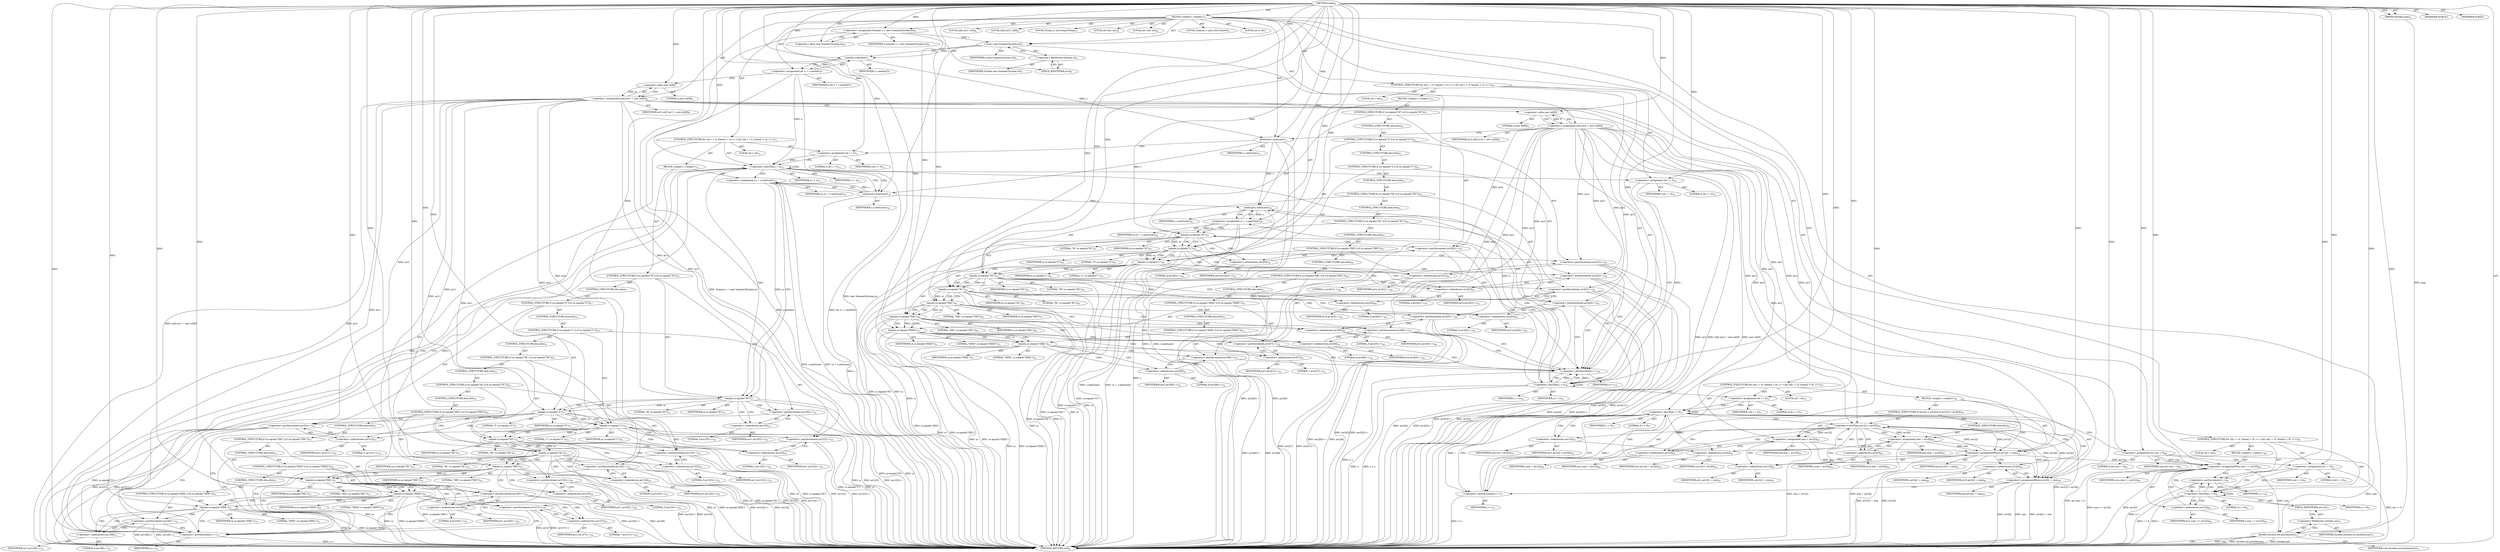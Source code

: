 digraph "main" {  
"19" [label = <(METHOD,main)<SUB>4</SUB>> ]
"20" [label = <(PARAM,String[] args)<SUB>4</SUB>> ]
"21" [label = <(BLOCK,&lt;empty&gt;,&lt;empty&gt;)<SUB>5</SUB>> ]
"4" [label = <(LOCAL,Scanner s: java.util.Scanner)<SUB>6</SUB>> ]
"22" [label = <(&lt;operator&gt;.assignment,Scanner s = new Scanner(System.in))<SUB>6</SUB>> ]
"23" [label = <(IDENTIFIER,s,Scanner s = new Scanner(System.in))<SUB>6</SUB>> ]
"24" [label = <(&lt;operator&gt;.alloc,new Scanner(System.in))<SUB>6</SUB>> ]
"25" [label = <(&lt;init&gt;,new Scanner(System.in))<SUB>6</SUB>> ]
"3" [label = <(IDENTIFIER,s,new Scanner(System.in))<SUB>6</SUB>> ]
"26" [label = <(&lt;operator&gt;.fieldAccess,System.in)<SUB>6</SUB>> ]
"27" [label = <(IDENTIFIER,System,new Scanner(System.in))<SUB>6</SUB>> ]
"28" [label = <(FIELD_IDENTIFIER,in,in)<SUB>6</SUB>> ]
"29" [label = <(LOCAL,int n: int)<SUB>7</SUB>> ]
"30" [label = <(&lt;operator&gt;.assignment,int n = s.nextInt())<SUB>7</SUB>> ]
"31" [label = <(IDENTIFIER,n,int n = s.nextInt())<SUB>7</SUB>> ]
"32" [label = <(nextInt,s.nextInt())<SUB>7</SUB>> ]
"33" [label = <(IDENTIFIER,s,s.nextInt())<SUB>7</SUB>> ]
"34" [label = <(LOCAL,int[] arr1: int[])<SUB>8</SUB>> ]
"35" [label = <(&lt;operator&gt;.assignment,int[] arr1 = new int[9])<SUB>8</SUB>> ]
"36" [label = <(IDENTIFIER,arr1,int[] arr1 = new int[9])<SUB>8</SUB>> ]
"37" [label = <(&lt;operator&gt;.alloc,new int[9])> ]
"38" [label = <(LITERAL,9,new int[9])<SUB>8</SUB>> ]
"39" [label = <(LOCAL,int[] arr2: int[])<SUB>9</SUB>> ]
"40" [label = <(&lt;operator&gt;.assignment,int[] arr2 = new int[9])<SUB>9</SUB>> ]
"41" [label = <(IDENTIFIER,arr2,int[] arr2 = new int[9])<SUB>9</SUB>> ]
"42" [label = <(&lt;operator&gt;.alloc,new int[9])> ]
"43" [label = <(LITERAL,9,new int[9])<SUB>9</SUB>> ]
"44" [label = <(LOCAL,String ss: java.lang.String)<SUB>10</SUB>> ]
"45" [label = <(nextLine,s.nextLine())<SUB>11</SUB>> ]
"46" [label = <(IDENTIFIER,s,s.nextLine())<SUB>11</SUB>> ]
"47" [label = <(CONTROL_STRUCTURE,for (int i = 0; Some(i &lt; n); i++),for (int i = 0; Some(i &lt; n); i++))<SUB>12</SUB>> ]
"48" [label = <(LOCAL,int i: int)<SUB>12</SUB>> ]
"49" [label = <(&lt;operator&gt;.assignment,int i = 0)<SUB>12</SUB>> ]
"50" [label = <(IDENTIFIER,i,int i = 0)<SUB>12</SUB>> ]
"51" [label = <(LITERAL,0,int i = 0)<SUB>12</SUB>> ]
"52" [label = <(&lt;operator&gt;.lessThan,i &lt; n)<SUB>12</SUB>> ]
"53" [label = <(IDENTIFIER,i,i &lt; n)<SUB>12</SUB>> ]
"54" [label = <(IDENTIFIER,n,i &lt; n)<SUB>12</SUB>> ]
"55" [label = <(&lt;operator&gt;.postIncrement,i++)<SUB>12</SUB>> ]
"56" [label = <(IDENTIFIER,i,i++)<SUB>12</SUB>> ]
"57" [label = <(BLOCK,&lt;empty&gt;,&lt;empty&gt;)<SUB>13</SUB>> ]
"58" [label = <(&lt;operator&gt;.assignment,ss = s.nextLine())<SUB>14</SUB>> ]
"59" [label = <(IDENTIFIER,ss,ss = s.nextLine())<SUB>14</SUB>> ]
"60" [label = <(nextLine,s.nextLine())<SUB>14</SUB>> ]
"61" [label = <(IDENTIFIER,s,s.nextLine())<SUB>14</SUB>> ]
"62" [label = <(CONTROL_STRUCTURE,if (ss.equals(&quot;M&quot;)),if (ss.equals(&quot;M&quot;)))<SUB>15</SUB>> ]
"63" [label = <(equals,ss.equals(&quot;M&quot;))<SUB>15</SUB>> ]
"64" [label = <(IDENTIFIER,ss,ss.equals(&quot;M&quot;))<SUB>15</SUB>> ]
"65" [label = <(LITERAL,&quot;M&quot;,ss.equals(&quot;M&quot;))<SUB>15</SUB>> ]
"66" [label = <(&lt;operator&gt;.postIncrement,arr1[0]++)<SUB>16</SUB>> ]
"67" [label = <(&lt;operator&gt;.indexAccess,arr1[0])<SUB>16</SUB>> ]
"68" [label = <(IDENTIFIER,arr1,arr1[0]++)<SUB>16</SUB>> ]
"69" [label = <(LITERAL,0,arr1[0]++)<SUB>16</SUB>> ]
"70" [label = <(CONTROL_STRUCTURE,else,else)<SUB>17</SUB>> ]
"71" [label = <(CONTROL_STRUCTURE,if (ss.equals(&quot;S&quot;)),if (ss.equals(&quot;S&quot;)))<SUB>17</SUB>> ]
"72" [label = <(equals,ss.equals(&quot;S&quot;))<SUB>17</SUB>> ]
"73" [label = <(IDENTIFIER,ss,ss.equals(&quot;S&quot;))<SUB>17</SUB>> ]
"74" [label = <(LITERAL,&quot;S&quot;,ss.equals(&quot;S&quot;))<SUB>17</SUB>> ]
"75" [label = <(&lt;operator&gt;.postIncrement,arr1[1]++)<SUB>18</SUB>> ]
"76" [label = <(&lt;operator&gt;.indexAccess,arr1[1])<SUB>18</SUB>> ]
"77" [label = <(IDENTIFIER,arr1,arr1[1]++)<SUB>18</SUB>> ]
"78" [label = <(LITERAL,1,arr1[1]++)<SUB>18</SUB>> ]
"79" [label = <(CONTROL_STRUCTURE,else,else)<SUB>19</SUB>> ]
"80" [label = <(CONTROL_STRUCTURE,if (ss.equals(&quot;L&quot;)),if (ss.equals(&quot;L&quot;)))<SUB>19</SUB>> ]
"81" [label = <(equals,ss.equals(&quot;L&quot;))<SUB>19</SUB>> ]
"82" [label = <(IDENTIFIER,ss,ss.equals(&quot;L&quot;))<SUB>19</SUB>> ]
"83" [label = <(LITERAL,&quot;L&quot;,ss.equals(&quot;L&quot;))<SUB>19</SUB>> ]
"84" [label = <(&lt;operator&gt;.postIncrement,arr1[2]++)<SUB>20</SUB>> ]
"85" [label = <(&lt;operator&gt;.indexAccess,arr1[2])<SUB>20</SUB>> ]
"86" [label = <(IDENTIFIER,arr1,arr1[2]++)<SUB>20</SUB>> ]
"87" [label = <(LITERAL,2,arr1[2]++)<SUB>20</SUB>> ]
"88" [label = <(CONTROL_STRUCTURE,else,else)<SUB>21</SUB>> ]
"89" [label = <(CONTROL_STRUCTURE,if (ss.equals(&quot;XS&quot;)),if (ss.equals(&quot;XS&quot;)))<SUB>21</SUB>> ]
"90" [label = <(equals,ss.equals(&quot;XS&quot;))<SUB>21</SUB>> ]
"91" [label = <(IDENTIFIER,ss,ss.equals(&quot;XS&quot;))<SUB>21</SUB>> ]
"92" [label = <(LITERAL,&quot;XS&quot;,ss.equals(&quot;XS&quot;))<SUB>21</SUB>> ]
"93" [label = <(&lt;operator&gt;.postIncrement,arr1[3]++)<SUB>22</SUB>> ]
"94" [label = <(&lt;operator&gt;.indexAccess,arr1[3])<SUB>22</SUB>> ]
"95" [label = <(IDENTIFIER,arr1,arr1[3]++)<SUB>22</SUB>> ]
"96" [label = <(LITERAL,3,arr1[3]++)<SUB>22</SUB>> ]
"97" [label = <(CONTROL_STRUCTURE,else,else)<SUB>23</SUB>> ]
"98" [label = <(CONTROL_STRUCTURE,if (ss.equals(&quot;XL&quot;)),if (ss.equals(&quot;XL&quot;)))<SUB>23</SUB>> ]
"99" [label = <(equals,ss.equals(&quot;XL&quot;))<SUB>23</SUB>> ]
"100" [label = <(IDENTIFIER,ss,ss.equals(&quot;XL&quot;))<SUB>23</SUB>> ]
"101" [label = <(LITERAL,&quot;XL&quot;,ss.equals(&quot;XL&quot;))<SUB>23</SUB>> ]
"102" [label = <(&lt;operator&gt;.postIncrement,arr1[4]++)<SUB>24</SUB>> ]
"103" [label = <(&lt;operator&gt;.indexAccess,arr1[4])<SUB>24</SUB>> ]
"104" [label = <(IDENTIFIER,arr1,arr1[4]++)<SUB>24</SUB>> ]
"105" [label = <(LITERAL,4,arr1[4]++)<SUB>24</SUB>> ]
"106" [label = <(CONTROL_STRUCTURE,else,else)<SUB>25</SUB>> ]
"107" [label = <(CONTROL_STRUCTURE,if (ss.equals(&quot;XXS&quot;)),if (ss.equals(&quot;XXS&quot;)))<SUB>25</SUB>> ]
"108" [label = <(equals,ss.equals(&quot;XXS&quot;))<SUB>25</SUB>> ]
"109" [label = <(IDENTIFIER,ss,ss.equals(&quot;XXS&quot;))<SUB>25</SUB>> ]
"110" [label = <(LITERAL,&quot;XXS&quot;,ss.equals(&quot;XXS&quot;))<SUB>25</SUB>> ]
"111" [label = <(&lt;operator&gt;.postIncrement,arr1[5]++)<SUB>26</SUB>> ]
"112" [label = <(&lt;operator&gt;.indexAccess,arr1[5])<SUB>26</SUB>> ]
"113" [label = <(IDENTIFIER,arr1,arr1[5]++)<SUB>26</SUB>> ]
"114" [label = <(LITERAL,5,arr1[5]++)<SUB>26</SUB>> ]
"115" [label = <(CONTROL_STRUCTURE,else,else)<SUB>27</SUB>> ]
"116" [label = <(CONTROL_STRUCTURE,if (ss.equals(&quot;XXL&quot;)),if (ss.equals(&quot;XXL&quot;)))<SUB>27</SUB>> ]
"117" [label = <(equals,ss.equals(&quot;XXL&quot;))<SUB>27</SUB>> ]
"118" [label = <(IDENTIFIER,ss,ss.equals(&quot;XXL&quot;))<SUB>27</SUB>> ]
"119" [label = <(LITERAL,&quot;XXL&quot;,ss.equals(&quot;XXL&quot;))<SUB>27</SUB>> ]
"120" [label = <(&lt;operator&gt;.postIncrement,arr1[6]++)<SUB>28</SUB>> ]
"121" [label = <(&lt;operator&gt;.indexAccess,arr1[6])<SUB>28</SUB>> ]
"122" [label = <(IDENTIFIER,arr1,arr1[6]++)<SUB>28</SUB>> ]
"123" [label = <(LITERAL,6,arr1[6]++)<SUB>28</SUB>> ]
"124" [label = <(CONTROL_STRUCTURE,else,else)<SUB>29</SUB>> ]
"125" [label = <(CONTROL_STRUCTURE,if (ss.equals(&quot;XXXS&quot;)),if (ss.equals(&quot;XXXS&quot;)))<SUB>29</SUB>> ]
"126" [label = <(equals,ss.equals(&quot;XXXS&quot;))<SUB>29</SUB>> ]
"127" [label = <(IDENTIFIER,ss,ss.equals(&quot;XXXS&quot;))<SUB>29</SUB>> ]
"128" [label = <(LITERAL,&quot;XXXS&quot;,ss.equals(&quot;XXXS&quot;))<SUB>29</SUB>> ]
"129" [label = <(&lt;operator&gt;.postIncrement,arr1[7]++)<SUB>30</SUB>> ]
"130" [label = <(&lt;operator&gt;.indexAccess,arr1[7])<SUB>30</SUB>> ]
"131" [label = <(IDENTIFIER,arr1,arr1[7]++)<SUB>30</SUB>> ]
"132" [label = <(LITERAL,7,arr1[7]++)<SUB>30</SUB>> ]
"133" [label = <(CONTROL_STRUCTURE,else,else)<SUB>31</SUB>> ]
"134" [label = <(CONTROL_STRUCTURE,if (ss.equals(&quot;XXXL&quot;)),if (ss.equals(&quot;XXXL&quot;)))<SUB>31</SUB>> ]
"135" [label = <(equals,ss.equals(&quot;XXXL&quot;))<SUB>31</SUB>> ]
"136" [label = <(IDENTIFIER,ss,ss.equals(&quot;XXXL&quot;))<SUB>31</SUB>> ]
"137" [label = <(LITERAL,&quot;XXXL&quot;,ss.equals(&quot;XXXL&quot;))<SUB>31</SUB>> ]
"138" [label = <(&lt;operator&gt;.postIncrement,arr1[8]++)<SUB>32</SUB>> ]
"139" [label = <(&lt;operator&gt;.indexAccess,arr1[8])<SUB>32</SUB>> ]
"140" [label = <(IDENTIFIER,arr1,arr1[8]++)<SUB>32</SUB>> ]
"141" [label = <(LITERAL,8,arr1[8]++)<SUB>32</SUB>> ]
"142" [label = <(CONTROL_STRUCTURE,for (int i = 0; Some(i &lt; n); i++),for (int i = 0; Some(i &lt; n); i++))<SUB>34</SUB>> ]
"143" [label = <(LOCAL,int i: int)<SUB>34</SUB>> ]
"144" [label = <(&lt;operator&gt;.assignment,int i = 0)<SUB>34</SUB>> ]
"145" [label = <(IDENTIFIER,i,int i = 0)<SUB>34</SUB>> ]
"146" [label = <(LITERAL,0,int i = 0)<SUB>34</SUB>> ]
"147" [label = <(&lt;operator&gt;.lessThan,i &lt; n)<SUB>34</SUB>> ]
"148" [label = <(IDENTIFIER,i,i &lt; n)<SUB>34</SUB>> ]
"149" [label = <(IDENTIFIER,n,i &lt; n)<SUB>34</SUB>> ]
"150" [label = <(&lt;operator&gt;.postIncrement,i++)<SUB>34</SUB>> ]
"151" [label = <(IDENTIFIER,i,i++)<SUB>34</SUB>> ]
"152" [label = <(BLOCK,&lt;empty&gt;,&lt;empty&gt;)<SUB>35</SUB>> ]
"153" [label = <(&lt;operator&gt;.assignment,ss = s.nextLine())<SUB>36</SUB>> ]
"154" [label = <(IDENTIFIER,ss,ss = s.nextLine())<SUB>36</SUB>> ]
"155" [label = <(nextLine,s.nextLine())<SUB>36</SUB>> ]
"156" [label = <(IDENTIFIER,s,s.nextLine())<SUB>36</SUB>> ]
"157" [label = <(CONTROL_STRUCTURE,if (ss.equals(&quot;M&quot;)),if (ss.equals(&quot;M&quot;)))<SUB>37</SUB>> ]
"158" [label = <(equals,ss.equals(&quot;M&quot;))<SUB>37</SUB>> ]
"159" [label = <(IDENTIFIER,ss,ss.equals(&quot;M&quot;))<SUB>37</SUB>> ]
"160" [label = <(LITERAL,&quot;M&quot;,ss.equals(&quot;M&quot;))<SUB>37</SUB>> ]
"161" [label = <(&lt;operator&gt;.postIncrement,arr2[0]++)<SUB>38</SUB>> ]
"162" [label = <(&lt;operator&gt;.indexAccess,arr2[0])<SUB>38</SUB>> ]
"163" [label = <(IDENTIFIER,arr2,arr2[0]++)<SUB>38</SUB>> ]
"164" [label = <(LITERAL,0,arr2[0]++)<SUB>38</SUB>> ]
"165" [label = <(CONTROL_STRUCTURE,else,else)<SUB>39</SUB>> ]
"166" [label = <(CONTROL_STRUCTURE,if (ss.equals(&quot;S&quot;)),if (ss.equals(&quot;S&quot;)))<SUB>39</SUB>> ]
"167" [label = <(equals,ss.equals(&quot;S&quot;))<SUB>39</SUB>> ]
"168" [label = <(IDENTIFIER,ss,ss.equals(&quot;S&quot;))<SUB>39</SUB>> ]
"169" [label = <(LITERAL,&quot;S&quot;,ss.equals(&quot;S&quot;))<SUB>39</SUB>> ]
"170" [label = <(&lt;operator&gt;.postIncrement,arr2[1]++)<SUB>40</SUB>> ]
"171" [label = <(&lt;operator&gt;.indexAccess,arr2[1])<SUB>40</SUB>> ]
"172" [label = <(IDENTIFIER,arr2,arr2[1]++)<SUB>40</SUB>> ]
"173" [label = <(LITERAL,1,arr2[1]++)<SUB>40</SUB>> ]
"174" [label = <(CONTROL_STRUCTURE,else,else)<SUB>41</SUB>> ]
"175" [label = <(CONTROL_STRUCTURE,if (ss.equals(&quot;L&quot;)),if (ss.equals(&quot;L&quot;)))<SUB>41</SUB>> ]
"176" [label = <(equals,ss.equals(&quot;L&quot;))<SUB>41</SUB>> ]
"177" [label = <(IDENTIFIER,ss,ss.equals(&quot;L&quot;))<SUB>41</SUB>> ]
"178" [label = <(LITERAL,&quot;L&quot;,ss.equals(&quot;L&quot;))<SUB>41</SUB>> ]
"179" [label = <(&lt;operator&gt;.postIncrement,arr2[2]++)<SUB>42</SUB>> ]
"180" [label = <(&lt;operator&gt;.indexAccess,arr2[2])<SUB>42</SUB>> ]
"181" [label = <(IDENTIFIER,arr2,arr2[2]++)<SUB>42</SUB>> ]
"182" [label = <(LITERAL,2,arr2[2]++)<SUB>42</SUB>> ]
"183" [label = <(CONTROL_STRUCTURE,else,else)<SUB>43</SUB>> ]
"184" [label = <(CONTROL_STRUCTURE,if (ss.equals(&quot;XS&quot;)),if (ss.equals(&quot;XS&quot;)))<SUB>43</SUB>> ]
"185" [label = <(equals,ss.equals(&quot;XS&quot;))<SUB>43</SUB>> ]
"186" [label = <(IDENTIFIER,ss,ss.equals(&quot;XS&quot;))<SUB>43</SUB>> ]
"187" [label = <(LITERAL,&quot;XS&quot;,ss.equals(&quot;XS&quot;))<SUB>43</SUB>> ]
"188" [label = <(&lt;operator&gt;.postIncrement,arr2[3]++)<SUB>44</SUB>> ]
"189" [label = <(&lt;operator&gt;.indexAccess,arr2[3])<SUB>44</SUB>> ]
"190" [label = <(IDENTIFIER,arr2,arr2[3]++)<SUB>44</SUB>> ]
"191" [label = <(LITERAL,3,arr2[3]++)<SUB>44</SUB>> ]
"192" [label = <(CONTROL_STRUCTURE,else,else)<SUB>45</SUB>> ]
"193" [label = <(CONTROL_STRUCTURE,if (ss.equals(&quot;XL&quot;)),if (ss.equals(&quot;XL&quot;)))<SUB>45</SUB>> ]
"194" [label = <(equals,ss.equals(&quot;XL&quot;))<SUB>45</SUB>> ]
"195" [label = <(IDENTIFIER,ss,ss.equals(&quot;XL&quot;))<SUB>45</SUB>> ]
"196" [label = <(LITERAL,&quot;XL&quot;,ss.equals(&quot;XL&quot;))<SUB>45</SUB>> ]
"197" [label = <(&lt;operator&gt;.postIncrement,arr2[4]++)<SUB>46</SUB>> ]
"198" [label = <(&lt;operator&gt;.indexAccess,arr2[4])<SUB>46</SUB>> ]
"199" [label = <(IDENTIFIER,arr2,arr2[4]++)<SUB>46</SUB>> ]
"200" [label = <(LITERAL,4,arr2[4]++)<SUB>46</SUB>> ]
"201" [label = <(CONTROL_STRUCTURE,else,else)<SUB>47</SUB>> ]
"202" [label = <(CONTROL_STRUCTURE,if (ss.equals(&quot;XXS&quot;)),if (ss.equals(&quot;XXS&quot;)))<SUB>47</SUB>> ]
"203" [label = <(equals,ss.equals(&quot;XXS&quot;))<SUB>47</SUB>> ]
"204" [label = <(IDENTIFIER,ss,ss.equals(&quot;XXS&quot;))<SUB>47</SUB>> ]
"205" [label = <(LITERAL,&quot;XXS&quot;,ss.equals(&quot;XXS&quot;))<SUB>47</SUB>> ]
"206" [label = <(&lt;operator&gt;.postIncrement,arr2[5]++)<SUB>48</SUB>> ]
"207" [label = <(&lt;operator&gt;.indexAccess,arr2[5])<SUB>48</SUB>> ]
"208" [label = <(IDENTIFIER,arr2,arr2[5]++)<SUB>48</SUB>> ]
"209" [label = <(LITERAL,5,arr2[5]++)<SUB>48</SUB>> ]
"210" [label = <(CONTROL_STRUCTURE,else,else)<SUB>49</SUB>> ]
"211" [label = <(CONTROL_STRUCTURE,if (ss.equals(&quot;XXL&quot;)),if (ss.equals(&quot;XXL&quot;)))<SUB>49</SUB>> ]
"212" [label = <(equals,ss.equals(&quot;XXL&quot;))<SUB>49</SUB>> ]
"213" [label = <(IDENTIFIER,ss,ss.equals(&quot;XXL&quot;))<SUB>49</SUB>> ]
"214" [label = <(LITERAL,&quot;XXL&quot;,ss.equals(&quot;XXL&quot;))<SUB>49</SUB>> ]
"215" [label = <(&lt;operator&gt;.postIncrement,arr2[6]++)<SUB>50</SUB>> ]
"216" [label = <(&lt;operator&gt;.indexAccess,arr2[6])<SUB>50</SUB>> ]
"217" [label = <(IDENTIFIER,arr2,arr2[6]++)<SUB>50</SUB>> ]
"218" [label = <(LITERAL,6,arr2[6]++)<SUB>50</SUB>> ]
"219" [label = <(CONTROL_STRUCTURE,else,else)<SUB>51</SUB>> ]
"220" [label = <(CONTROL_STRUCTURE,if (ss.equals(&quot;XXXS&quot;)),if (ss.equals(&quot;XXXS&quot;)))<SUB>51</SUB>> ]
"221" [label = <(equals,ss.equals(&quot;XXXS&quot;))<SUB>51</SUB>> ]
"222" [label = <(IDENTIFIER,ss,ss.equals(&quot;XXXS&quot;))<SUB>51</SUB>> ]
"223" [label = <(LITERAL,&quot;XXXS&quot;,ss.equals(&quot;XXXS&quot;))<SUB>51</SUB>> ]
"224" [label = <(&lt;operator&gt;.postIncrement,arr2[7]++)<SUB>52</SUB>> ]
"225" [label = <(&lt;operator&gt;.indexAccess,arr2[7])<SUB>52</SUB>> ]
"226" [label = <(IDENTIFIER,arr2,arr2[7]++)<SUB>52</SUB>> ]
"227" [label = <(LITERAL,7,arr2[7]++)<SUB>52</SUB>> ]
"228" [label = <(CONTROL_STRUCTURE,else,else)<SUB>53</SUB>> ]
"229" [label = <(CONTROL_STRUCTURE,if (ss.equals(&quot;XXXL&quot;)),if (ss.equals(&quot;XXXL&quot;)))<SUB>53</SUB>> ]
"230" [label = <(equals,ss.equals(&quot;XXXL&quot;))<SUB>53</SUB>> ]
"231" [label = <(IDENTIFIER,ss,ss.equals(&quot;XXXL&quot;))<SUB>53</SUB>> ]
"232" [label = <(LITERAL,&quot;XXXL&quot;,ss.equals(&quot;XXXL&quot;))<SUB>53</SUB>> ]
"233" [label = <(&lt;operator&gt;.postIncrement,arr2[8]++)<SUB>54</SUB>> ]
"234" [label = <(&lt;operator&gt;.indexAccess,arr2[8])<SUB>54</SUB>> ]
"235" [label = <(IDENTIFIER,arr2,arr2[8]++)<SUB>54</SUB>> ]
"236" [label = <(LITERAL,8,arr2[8]++)<SUB>54</SUB>> ]
"237" [label = <(LOCAL,int min: int)<SUB>56</SUB>> ]
"238" [label = <(CONTROL_STRUCTURE,for (int i = 0; Some(i &lt; 9); i++),for (int i = 0; Some(i &lt; 9); i++))<SUB>57</SUB>> ]
"239" [label = <(LOCAL,int i: int)<SUB>57</SUB>> ]
"240" [label = <(&lt;operator&gt;.assignment,int i = 0)<SUB>57</SUB>> ]
"241" [label = <(IDENTIFIER,i,int i = 0)<SUB>57</SUB>> ]
"242" [label = <(LITERAL,0,int i = 0)<SUB>57</SUB>> ]
"243" [label = <(&lt;operator&gt;.lessThan,i &lt; 9)<SUB>57</SUB>> ]
"244" [label = <(IDENTIFIER,i,i &lt; 9)<SUB>57</SUB>> ]
"245" [label = <(LITERAL,9,i &lt; 9)<SUB>57</SUB>> ]
"246" [label = <(&lt;operator&gt;.postIncrement,i++)<SUB>57</SUB>> ]
"247" [label = <(IDENTIFIER,i,i++)<SUB>57</SUB>> ]
"248" [label = <(BLOCK,&lt;empty&gt;,&lt;empty&gt;)<SUB>58</SUB>> ]
"249" [label = <(CONTROL_STRUCTURE,if (arr1[i] &lt; arr2[i]),if (arr1[i] &lt; arr2[i]))<SUB>59</SUB>> ]
"250" [label = <(&lt;operator&gt;.lessThan,arr1[i] &lt; arr2[i])<SUB>59</SUB>> ]
"251" [label = <(&lt;operator&gt;.indexAccess,arr1[i])<SUB>59</SUB>> ]
"252" [label = <(IDENTIFIER,arr1,arr1[i] &lt; arr2[i])<SUB>59</SUB>> ]
"253" [label = <(IDENTIFIER,i,arr1[i] &lt; arr2[i])<SUB>59</SUB>> ]
"254" [label = <(&lt;operator&gt;.indexAccess,arr2[i])<SUB>59</SUB>> ]
"255" [label = <(IDENTIFIER,arr2,arr1[i] &lt; arr2[i])<SUB>59</SUB>> ]
"256" [label = <(IDENTIFIER,i,arr1[i] &lt; arr2[i])<SUB>59</SUB>> ]
"257" [label = <(&lt;operator&gt;.assignment,min = arr1[i])<SUB>60</SUB>> ]
"258" [label = <(IDENTIFIER,min,min = arr1[i])<SUB>60</SUB>> ]
"259" [label = <(&lt;operator&gt;.indexAccess,arr1[i])<SUB>60</SUB>> ]
"260" [label = <(IDENTIFIER,arr1,min = arr1[i])<SUB>60</SUB>> ]
"261" [label = <(IDENTIFIER,i,min = arr1[i])<SUB>60</SUB>> ]
"262" [label = <(CONTROL_STRUCTURE,else,else)<SUB>62</SUB>> ]
"263" [label = <(&lt;operator&gt;.assignment,min = arr2[i])<SUB>62</SUB>> ]
"264" [label = <(IDENTIFIER,min,min = arr2[i])<SUB>62</SUB>> ]
"265" [label = <(&lt;operator&gt;.indexAccess,arr2[i])<SUB>62</SUB>> ]
"266" [label = <(IDENTIFIER,arr2,min = arr2[i])<SUB>62</SUB>> ]
"267" [label = <(IDENTIFIER,i,min = arr2[i])<SUB>62</SUB>> ]
"268" [label = <(&lt;operator&gt;.assignmentMinus,arr1[i] -= min)<SUB>63</SUB>> ]
"269" [label = <(&lt;operator&gt;.indexAccess,arr1[i])<SUB>63</SUB>> ]
"270" [label = <(IDENTIFIER,arr1,arr1[i] -= min)<SUB>63</SUB>> ]
"271" [label = <(IDENTIFIER,i,arr1[i] -= min)<SUB>63</SUB>> ]
"272" [label = <(IDENTIFIER,min,arr1[i] -= min)<SUB>63</SUB>> ]
"273" [label = <(&lt;operator&gt;.assignmentMinus,arr2[i] -= min)<SUB>64</SUB>> ]
"274" [label = <(&lt;operator&gt;.indexAccess,arr2[i])<SUB>64</SUB>> ]
"275" [label = <(IDENTIFIER,arr2,arr2[i] -= min)<SUB>64</SUB>> ]
"276" [label = <(IDENTIFIER,i,arr2[i] -= min)<SUB>64</SUB>> ]
"277" [label = <(IDENTIFIER,min,arr2[i] -= min)<SUB>64</SUB>> ]
"278" [label = <(LOCAL,int sum: int)<SUB>66</SUB>> ]
"279" [label = <(&lt;operator&gt;.assignment,int sum = 0)<SUB>66</SUB>> ]
"280" [label = <(IDENTIFIER,sum,int sum = 0)<SUB>66</SUB>> ]
"281" [label = <(LITERAL,0,int sum = 0)<SUB>66</SUB>> ]
"282" [label = <(CONTROL_STRUCTURE,for (int i = 0; Some(i &lt; 9); i++),for (int i = 0; Some(i &lt; 9); i++))<SUB>67</SUB>> ]
"283" [label = <(LOCAL,int i: int)<SUB>67</SUB>> ]
"284" [label = <(&lt;operator&gt;.assignment,int i = 0)<SUB>67</SUB>> ]
"285" [label = <(IDENTIFIER,i,int i = 0)<SUB>67</SUB>> ]
"286" [label = <(LITERAL,0,int i = 0)<SUB>67</SUB>> ]
"287" [label = <(&lt;operator&gt;.lessThan,i &lt; 9)<SUB>67</SUB>> ]
"288" [label = <(IDENTIFIER,i,i &lt; 9)<SUB>67</SUB>> ]
"289" [label = <(LITERAL,9,i &lt; 9)<SUB>67</SUB>> ]
"290" [label = <(&lt;operator&gt;.postIncrement,i++)<SUB>67</SUB>> ]
"291" [label = <(IDENTIFIER,i,i++)<SUB>67</SUB>> ]
"292" [label = <(BLOCK,&lt;empty&gt;,&lt;empty&gt;)<SUB>68</SUB>> ]
"293" [label = <(&lt;operator&gt;.assignmentPlus,sum += arr1[i])<SUB>69</SUB>> ]
"294" [label = <(IDENTIFIER,sum,sum += arr1[i])<SUB>69</SUB>> ]
"295" [label = <(&lt;operator&gt;.indexAccess,arr1[i])<SUB>69</SUB>> ]
"296" [label = <(IDENTIFIER,arr1,sum += arr1[i])<SUB>69</SUB>> ]
"297" [label = <(IDENTIFIER,i,sum += arr1[i])<SUB>69</SUB>> ]
"298" [label = <(println,System.out.println(sum))<SUB>71</SUB>> ]
"299" [label = <(&lt;operator&gt;.fieldAccess,System.out)<SUB>71</SUB>> ]
"300" [label = <(IDENTIFIER,System,System.out.println(sum))<SUB>71</SUB>> ]
"301" [label = <(FIELD_IDENTIFIER,out,out)<SUB>71</SUB>> ]
"302" [label = <(IDENTIFIER,sum,System.out.println(sum))<SUB>71</SUB>> ]
"303" [label = <(MODIFIER,PUBLIC)> ]
"304" [label = <(MODIFIER,STATIC)> ]
"305" [label = <(METHOD_RETURN,void)<SUB>4</SUB>> ]
  "19" -> "20"  [ label = "AST: "] 
  "19" -> "21"  [ label = "AST: "] 
  "19" -> "303"  [ label = "AST: "] 
  "19" -> "304"  [ label = "AST: "] 
  "19" -> "305"  [ label = "AST: "] 
  "21" -> "4"  [ label = "AST: "] 
  "21" -> "22"  [ label = "AST: "] 
  "21" -> "25"  [ label = "AST: "] 
  "21" -> "29"  [ label = "AST: "] 
  "21" -> "30"  [ label = "AST: "] 
  "21" -> "34"  [ label = "AST: "] 
  "21" -> "35"  [ label = "AST: "] 
  "21" -> "39"  [ label = "AST: "] 
  "21" -> "40"  [ label = "AST: "] 
  "21" -> "44"  [ label = "AST: "] 
  "21" -> "45"  [ label = "AST: "] 
  "21" -> "47"  [ label = "AST: "] 
  "21" -> "142"  [ label = "AST: "] 
  "21" -> "237"  [ label = "AST: "] 
  "21" -> "238"  [ label = "AST: "] 
  "21" -> "278"  [ label = "AST: "] 
  "21" -> "279"  [ label = "AST: "] 
  "21" -> "282"  [ label = "AST: "] 
  "21" -> "298"  [ label = "AST: "] 
  "22" -> "23"  [ label = "AST: "] 
  "22" -> "24"  [ label = "AST: "] 
  "25" -> "3"  [ label = "AST: "] 
  "25" -> "26"  [ label = "AST: "] 
  "26" -> "27"  [ label = "AST: "] 
  "26" -> "28"  [ label = "AST: "] 
  "30" -> "31"  [ label = "AST: "] 
  "30" -> "32"  [ label = "AST: "] 
  "32" -> "33"  [ label = "AST: "] 
  "35" -> "36"  [ label = "AST: "] 
  "35" -> "37"  [ label = "AST: "] 
  "37" -> "38"  [ label = "AST: "] 
  "40" -> "41"  [ label = "AST: "] 
  "40" -> "42"  [ label = "AST: "] 
  "42" -> "43"  [ label = "AST: "] 
  "45" -> "46"  [ label = "AST: "] 
  "47" -> "48"  [ label = "AST: "] 
  "47" -> "49"  [ label = "AST: "] 
  "47" -> "52"  [ label = "AST: "] 
  "47" -> "55"  [ label = "AST: "] 
  "47" -> "57"  [ label = "AST: "] 
  "49" -> "50"  [ label = "AST: "] 
  "49" -> "51"  [ label = "AST: "] 
  "52" -> "53"  [ label = "AST: "] 
  "52" -> "54"  [ label = "AST: "] 
  "55" -> "56"  [ label = "AST: "] 
  "57" -> "58"  [ label = "AST: "] 
  "57" -> "62"  [ label = "AST: "] 
  "58" -> "59"  [ label = "AST: "] 
  "58" -> "60"  [ label = "AST: "] 
  "60" -> "61"  [ label = "AST: "] 
  "62" -> "63"  [ label = "AST: "] 
  "62" -> "66"  [ label = "AST: "] 
  "62" -> "70"  [ label = "AST: "] 
  "63" -> "64"  [ label = "AST: "] 
  "63" -> "65"  [ label = "AST: "] 
  "66" -> "67"  [ label = "AST: "] 
  "67" -> "68"  [ label = "AST: "] 
  "67" -> "69"  [ label = "AST: "] 
  "70" -> "71"  [ label = "AST: "] 
  "71" -> "72"  [ label = "AST: "] 
  "71" -> "75"  [ label = "AST: "] 
  "71" -> "79"  [ label = "AST: "] 
  "72" -> "73"  [ label = "AST: "] 
  "72" -> "74"  [ label = "AST: "] 
  "75" -> "76"  [ label = "AST: "] 
  "76" -> "77"  [ label = "AST: "] 
  "76" -> "78"  [ label = "AST: "] 
  "79" -> "80"  [ label = "AST: "] 
  "80" -> "81"  [ label = "AST: "] 
  "80" -> "84"  [ label = "AST: "] 
  "80" -> "88"  [ label = "AST: "] 
  "81" -> "82"  [ label = "AST: "] 
  "81" -> "83"  [ label = "AST: "] 
  "84" -> "85"  [ label = "AST: "] 
  "85" -> "86"  [ label = "AST: "] 
  "85" -> "87"  [ label = "AST: "] 
  "88" -> "89"  [ label = "AST: "] 
  "89" -> "90"  [ label = "AST: "] 
  "89" -> "93"  [ label = "AST: "] 
  "89" -> "97"  [ label = "AST: "] 
  "90" -> "91"  [ label = "AST: "] 
  "90" -> "92"  [ label = "AST: "] 
  "93" -> "94"  [ label = "AST: "] 
  "94" -> "95"  [ label = "AST: "] 
  "94" -> "96"  [ label = "AST: "] 
  "97" -> "98"  [ label = "AST: "] 
  "98" -> "99"  [ label = "AST: "] 
  "98" -> "102"  [ label = "AST: "] 
  "98" -> "106"  [ label = "AST: "] 
  "99" -> "100"  [ label = "AST: "] 
  "99" -> "101"  [ label = "AST: "] 
  "102" -> "103"  [ label = "AST: "] 
  "103" -> "104"  [ label = "AST: "] 
  "103" -> "105"  [ label = "AST: "] 
  "106" -> "107"  [ label = "AST: "] 
  "107" -> "108"  [ label = "AST: "] 
  "107" -> "111"  [ label = "AST: "] 
  "107" -> "115"  [ label = "AST: "] 
  "108" -> "109"  [ label = "AST: "] 
  "108" -> "110"  [ label = "AST: "] 
  "111" -> "112"  [ label = "AST: "] 
  "112" -> "113"  [ label = "AST: "] 
  "112" -> "114"  [ label = "AST: "] 
  "115" -> "116"  [ label = "AST: "] 
  "116" -> "117"  [ label = "AST: "] 
  "116" -> "120"  [ label = "AST: "] 
  "116" -> "124"  [ label = "AST: "] 
  "117" -> "118"  [ label = "AST: "] 
  "117" -> "119"  [ label = "AST: "] 
  "120" -> "121"  [ label = "AST: "] 
  "121" -> "122"  [ label = "AST: "] 
  "121" -> "123"  [ label = "AST: "] 
  "124" -> "125"  [ label = "AST: "] 
  "125" -> "126"  [ label = "AST: "] 
  "125" -> "129"  [ label = "AST: "] 
  "125" -> "133"  [ label = "AST: "] 
  "126" -> "127"  [ label = "AST: "] 
  "126" -> "128"  [ label = "AST: "] 
  "129" -> "130"  [ label = "AST: "] 
  "130" -> "131"  [ label = "AST: "] 
  "130" -> "132"  [ label = "AST: "] 
  "133" -> "134"  [ label = "AST: "] 
  "134" -> "135"  [ label = "AST: "] 
  "134" -> "138"  [ label = "AST: "] 
  "135" -> "136"  [ label = "AST: "] 
  "135" -> "137"  [ label = "AST: "] 
  "138" -> "139"  [ label = "AST: "] 
  "139" -> "140"  [ label = "AST: "] 
  "139" -> "141"  [ label = "AST: "] 
  "142" -> "143"  [ label = "AST: "] 
  "142" -> "144"  [ label = "AST: "] 
  "142" -> "147"  [ label = "AST: "] 
  "142" -> "150"  [ label = "AST: "] 
  "142" -> "152"  [ label = "AST: "] 
  "144" -> "145"  [ label = "AST: "] 
  "144" -> "146"  [ label = "AST: "] 
  "147" -> "148"  [ label = "AST: "] 
  "147" -> "149"  [ label = "AST: "] 
  "150" -> "151"  [ label = "AST: "] 
  "152" -> "153"  [ label = "AST: "] 
  "152" -> "157"  [ label = "AST: "] 
  "153" -> "154"  [ label = "AST: "] 
  "153" -> "155"  [ label = "AST: "] 
  "155" -> "156"  [ label = "AST: "] 
  "157" -> "158"  [ label = "AST: "] 
  "157" -> "161"  [ label = "AST: "] 
  "157" -> "165"  [ label = "AST: "] 
  "158" -> "159"  [ label = "AST: "] 
  "158" -> "160"  [ label = "AST: "] 
  "161" -> "162"  [ label = "AST: "] 
  "162" -> "163"  [ label = "AST: "] 
  "162" -> "164"  [ label = "AST: "] 
  "165" -> "166"  [ label = "AST: "] 
  "166" -> "167"  [ label = "AST: "] 
  "166" -> "170"  [ label = "AST: "] 
  "166" -> "174"  [ label = "AST: "] 
  "167" -> "168"  [ label = "AST: "] 
  "167" -> "169"  [ label = "AST: "] 
  "170" -> "171"  [ label = "AST: "] 
  "171" -> "172"  [ label = "AST: "] 
  "171" -> "173"  [ label = "AST: "] 
  "174" -> "175"  [ label = "AST: "] 
  "175" -> "176"  [ label = "AST: "] 
  "175" -> "179"  [ label = "AST: "] 
  "175" -> "183"  [ label = "AST: "] 
  "176" -> "177"  [ label = "AST: "] 
  "176" -> "178"  [ label = "AST: "] 
  "179" -> "180"  [ label = "AST: "] 
  "180" -> "181"  [ label = "AST: "] 
  "180" -> "182"  [ label = "AST: "] 
  "183" -> "184"  [ label = "AST: "] 
  "184" -> "185"  [ label = "AST: "] 
  "184" -> "188"  [ label = "AST: "] 
  "184" -> "192"  [ label = "AST: "] 
  "185" -> "186"  [ label = "AST: "] 
  "185" -> "187"  [ label = "AST: "] 
  "188" -> "189"  [ label = "AST: "] 
  "189" -> "190"  [ label = "AST: "] 
  "189" -> "191"  [ label = "AST: "] 
  "192" -> "193"  [ label = "AST: "] 
  "193" -> "194"  [ label = "AST: "] 
  "193" -> "197"  [ label = "AST: "] 
  "193" -> "201"  [ label = "AST: "] 
  "194" -> "195"  [ label = "AST: "] 
  "194" -> "196"  [ label = "AST: "] 
  "197" -> "198"  [ label = "AST: "] 
  "198" -> "199"  [ label = "AST: "] 
  "198" -> "200"  [ label = "AST: "] 
  "201" -> "202"  [ label = "AST: "] 
  "202" -> "203"  [ label = "AST: "] 
  "202" -> "206"  [ label = "AST: "] 
  "202" -> "210"  [ label = "AST: "] 
  "203" -> "204"  [ label = "AST: "] 
  "203" -> "205"  [ label = "AST: "] 
  "206" -> "207"  [ label = "AST: "] 
  "207" -> "208"  [ label = "AST: "] 
  "207" -> "209"  [ label = "AST: "] 
  "210" -> "211"  [ label = "AST: "] 
  "211" -> "212"  [ label = "AST: "] 
  "211" -> "215"  [ label = "AST: "] 
  "211" -> "219"  [ label = "AST: "] 
  "212" -> "213"  [ label = "AST: "] 
  "212" -> "214"  [ label = "AST: "] 
  "215" -> "216"  [ label = "AST: "] 
  "216" -> "217"  [ label = "AST: "] 
  "216" -> "218"  [ label = "AST: "] 
  "219" -> "220"  [ label = "AST: "] 
  "220" -> "221"  [ label = "AST: "] 
  "220" -> "224"  [ label = "AST: "] 
  "220" -> "228"  [ label = "AST: "] 
  "221" -> "222"  [ label = "AST: "] 
  "221" -> "223"  [ label = "AST: "] 
  "224" -> "225"  [ label = "AST: "] 
  "225" -> "226"  [ label = "AST: "] 
  "225" -> "227"  [ label = "AST: "] 
  "228" -> "229"  [ label = "AST: "] 
  "229" -> "230"  [ label = "AST: "] 
  "229" -> "233"  [ label = "AST: "] 
  "230" -> "231"  [ label = "AST: "] 
  "230" -> "232"  [ label = "AST: "] 
  "233" -> "234"  [ label = "AST: "] 
  "234" -> "235"  [ label = "AST: "] 
  "234" -> "236"  [ label = "AST: "] 
  "238" -> "239"  [ label = "AST: "] 
  "238" -> "240"  [ label = "AST: "] 
  "238" -> "243"  [ label = "AST: "] 
  "238" -> "246"  [ label = "AST: "] 
  "238" -> "248"  [ label = "AST: "] 
  "240" -> "241"  [ label = "AST: "] 
  "240" -> "242"  [ label = "AST: "] 
  "243" -> "244"  [ label = "AST: "] 
  "243" -> "245"  [ label = "AST: "] 
  "246" -> "247"  [ label = "AST: "] 
  "248" -> "249"  [ label = "AST: "] 
  "248" -> "268"  [ label = "AST: "] 
  "248" -> "273"  [ label = "AST: "] 
  "249" -> "250"  [ label = "AST: "] 
  "249" -> "257"  [ label = "AST: "] 
  "249" -> "262"  [ label = "AST: "] 
  "250" -> "251"  [ label = "AST: "] 
  "250" -> "254"  [ label = "AST: "] 
  "251" -> "252"  [ label = "AST: "] 
  "251" -> "253"  [ label = "AST: "] 
  "254" -> "255"  [ label = "AST: "] 
  "254" -> "256"  [ label = "AST: "] 
  "257" -> "258"  [ label = "AST: "] 
  "257" -> "259"  [ label = "AST: "] 
  "259" -> "260"  [ label = "AST: "] 
  "259" -> "261"  [ label = "AST: "] 
  "262" -> "263"  [ label = "AST: "] 
  "263" -> "264"  [ label = "AST: "] 
  "263" -> "265"  [ label = "AST: "] 
  "265" -> "266"  [ label = "AST: "] 
  "265" -> "267"  [ label = "AST: "] 
  "268" -> "269"  [ label = "AST: "] 
  "268" -> "272"  [ label = "AST: "] 
  "269" -> "270"  [ label = "AST: "] 
  "269" -> "271"  [ label = "AST: "] 
  "273" -> "274"  [ label = "AST: "] 
  "273" -> "277"  [ label = "AST: "] 
  "274" -> "275"  [ label = "AST: "] 
  "274" -> "276"  [ label = "AST: "] 
  "279" -> "280"  [ label = "AST: "] 
  "279" -> "281"  [ label = "AST: "] 
  "282" -> "283"  [ label = "AST: "] 
  "282" -> "284"  [ label = "AST: "] 
  "282" -> "287"  [ label = "AST: "] 
  "282" -> "290"  [ label = "AST: "] 
  "282" -> "292"  [ label = "AST: "] 
  "284" -> "285"  [ label = "AST: "] 
  "284" -> "286"  [ label = "AST: "] 
  "287" -> "288"  [ label = "AST: "] 
  "287" -> "289"  [ label = "AST: "] 
  "290" -> "291"  [ label = "AST: "] 
  "292" -> "293"  [ label = "AST: "] 
  "293" -> "294"  [ label = "AST: "] 
  "293" -> "295"  [ label = "AST: "] 
  "295" -> "296"  [ label = "AST: "] 
  "295" -> "297"  [ label = "AST: "] 
  "298" -> "299"  [ label = "AST: "] 
  "298" -> "302"  [ label = "AST: "] 
  "299" -> "300"  [ label = "AST: "] 
  "299" -> "301"  [ label = "AST: "] 
  "22" -> "28"  [ label = "CFG: "] 
  "25" -> "32"  [ label = "CFG: "] 
  "30" -> "37"  [ label = "CFG: "] 
  "35" -> "42"  [ label = "CFG: "] 
  "40" -> "45"  [ label = "CFG: "] 
  "45" -> "49"  [ label = "CFG: "] 
  "279" -> "284"  [ label = "CFG: "] 
  "298" -> "305"  [ label = "CFG: "] 
  "24" -> "22"  [ label = "CFG: "] 
  "26" -> "25"  [ label = "CFG: "] 
  "32" -> "30"  [ label = "CFG: "] 
  "37" -> "35"  [ label = "CFG: "] 
  "42" -> "40"  [ label = "CFG: "] 
  "49" -> "52"  [ label = "CFG: "] 
  "52" -> "60"  [ label = "CFG: "] 
  "52" -> "144"  [ label = "CFG: "] 
  "55" -> "52"  [ label = "CFG: "] 
  "144" -> "147"  [ label = "CFG: "] 
  "147" -> "155"  [ label = "CFG: "] 
  "147" -> "240"  [ label = "CFG: "] 
  "150" -> "147"  [ label = "CFG: "] 
  "240" -> "243"  [ label = "CFG: "] 
  "243" -> "251"  [ label = "CFG: "] 
  "243" -> "279"  [ label = "CFG: "] 
  "246" -> "243"  [ label = "CFG: "] 
  "284" -> "287"  [ label = "CFG: "] 
  "287" -> "295"  [ label = "CFG: "] 
  "287" -> "301"  [ label = "CFG: "] 
  "290" -> "287"  [ label = "CFG: "] 
  "299" -> "298"  [ label = "CFG: "] 
  "28" -> "26"  [ label = "CFG: "] 
  "58" -> "63"  [ label = "CFG: "] 
  "153" -> "158"  [ label = "CFG: "] 
  "268" -> "274"  [ label = "CFG: "] 
  "273" -> "246"  [ label = "CFG: "] 
  "293" -> "290"  [ label = "CFG: "] 
  "301" -> "299"  [ label = "CFG: "] 
  "60" -> "58"  [ label = "CFG: "] 
  "63" -> "67"  [ label = "CFG: "] 
  "63" -> "72"  [ label = "CFG: "] 
  "66" -> "55"  [ label = "CFG: "] 
  "155" -> "153"  [ label = "CFG: "] 
  "158" -> "162"  [ label = "CFG: "] 
  "158" -> "167"  [ label = "CFG: "] 
  "161" -> "150"  [ label = "CFG: "] 
  "250" -> "259"  [ label = "CFG: "] 
  "250" -> "265"  [ label = "CFG: "] 
  "257" -> "269"  [ label = "CFG: "] 
  "269" -> "268"  [ label = "CFG: "] 
  "274" -> "273"  [ label = "CFG: "] 
  "295" -> "293"  [ label = "CFG: "] 
  "67" -> "66"  [ label = "CFG: "] 
  "162" -> "161"  [ label = "CFG: "] 
  "251" -> "254"  [ label = "CFG: "] 
  "254" -> "250"  [ label = "CFG: "] 
  "259" -> "257"  [ label = "CFG: "] 
  "263" -> "269"  [ label = "CFG: "] 
  "72" -> "76"  [ label = "CFG: "] 
  "72" -> "81"  [ label = "CFG: "] 
  "75" -> "55"  [ label = "CFG: "] 
  "167" -> "171"  [ label = "CFG: "] 
  "167" -> "176"  [ label = "CFG: "] 
  "170" -> "150"  [ label = "CFG: "] 
  "265" -> "263"  [ label = "CFG: "] 
  "76" -> "75"  [ label = "CFG: "] 
  "171" -> "170"  [ label = "CFG: "] 
  "81" -> "85"  [ label = "CFG: "] 
  "81" -> "90"  [ label = "CFG: "] 
  "84" -> "55"  [ label = "CFG: "] 
  "176" -> "180"  [ label = "CFG: "] 
  "176" -> "185"  [ label = "CFG: "] 
  "179" -> "150"  [ label = "CFG: "] 
  "85" -> "84"  [ label = "CFG: "] 
  "180" -> "179"  [ label = "CFG: "] 
  "90" -> "94"  [ label = "CFG: "] 
  "90" -> "99"  [ label = "CFG: "] 
  "93" -> "55"  [ label = "CFG: "] 
  "185" -> "189"  [ label = "CFG: "] 
  "185" -> "194"  [ label = "CFG: "] 
  "188" -> "150"  [ label = "CFG: "] 
  "94" -> "93"  [ label = "CFG: "] 
  "189" -> "188"  [ label = "CFG: "] 
  "99" -> "103"  [ label = "CFG: "] 
  "99" -> "108"  [ label = "CFG: "] 
  "102" -> "55"  [ label = "CFG: "] 
  "194" -> "198"  [ label = "CFG: "] 
  "194" -> "203"  [ label = "CFG: "] 
  "197" -> "150"  [ label = "CFG: "] 
  "103" -> "102"  [ label = "CFG: "] 
  "198" -> "197"  [ label = "CFG: "] 
  "108" -> "112"  [ label = "CFG: "] 
  "108" -> "117"  [ label = "CFG: "] 
  "111" -> "55"  [ label = "CFG: "] 
  "203" -> "207"  [ label = "CFG: "] 
  "203" -> "212"  [ label = "CFG: "] 
  "206" -> "150"  [ label = "CFG: "] 
  "112" -> "111"  [ label = "CFG: "] 
  "207" -> "206"  [ label = "CFG: "] 
  "117" -> "121"  [ label = "CFG: "] 
  "117" -> "126"  [ label = "CFG: "] 
  "120" -> "55"  [ label = "CFG: "] 
  "212" -> "216"  [ label = "CFG: "] 
  "212" -> "221"  [ label = "CFG: "] 
  "215" -> "150"  [ label = "CFG: "] 
  "121" -> "120"  [ label = "CFG: "] 
  "216" -> "215"  [ label = "CFG: "] 
  "126" -> "130"  [ label = "CFG: "] 
  "126" -> "135"  [ label = "CFG: "] 
  "129" -> "55"  [ label = "CFG: "] 
  "221" -> "225"  [ label = "CFG: "] 
  "221" -> "230"  [ label = "CFG: "] 
  "224" -> "150"  [ label = "CFG: "] 
  "130" -> "129"  [ label = "CFG: "] 
  "225" -> "224"  [ label = "CFG: "] 
  "135" -> "139"  [ label = "CFG: "] 
  "135" -> "55"  [ label = "CFG: "] 
  "138" -> "55"  [ label = "CFG: "] 
  "230" -> "234"  [ label = "CFG: "] 
  "230" -> "150"  [ label = "CFG: "] 
  "233" -> "150"  [ label = "CFG: "] 
  "139" -> "138"  [ label = "CFG: "] 
  "234" -> "233"  [ label = "CFG: "] 
  "19" -> "24"  [ label = "CFG: "] 
  "20" -> "305"  [ label = "DDG: args"] 
  "22" -> "305"  [ label = "DDG: Scanner s = new Scanner(System.in)"] 
  "25" -> "305"  [ label = "DDG: System.in"] 
  "25" -> "305"  [ label = "DDG: new Scanner(System.in)"] 
  "30" -> "305"  [ label = "DDG: s.nextInt()"] 
  "30" -> "305"  [ label = "DDG: int n = s.nextInt()"] 
  "35" -> "305"  [ label = "DDG: arr1"] 
  "35" -> "305"  [ label = "DDG: int[] arr1 = new int[9]"] 
  "40" -> "305"  [ label = "DDG: arr2"] 
  "40" -> "305"  [ label = "DDG: new int[9]"] 
  "40" -> "305"  [ label = "DDG: int[] arr2 = new int[9]"] 
  "45" -> "305"  [ label = "DDG: s"] 
  "45" -> "305"  [ label = "DDG: s.nextLine()"] 
  "147" -> "305"  [ label = "DDG: n"] 
  "147" -> "305"  [ label = "DDG: i &lt; n"] 
  "279" -> "305"  [ label = "DDG: int sum = 0"] 
  "284" -> "305"  [ label = "DDG: int i = 0"] 
  "287" -> "305"  [ label = "DDG: i"] 
  "287" -> "305"  [ label = "DDG: i &lt; 9"] 
  "298" -> "305"  [ label = "DDG: System.out"] 
  "298" -> "305"  [ label = "DDG: sum"] 
  "298" -> "305"  [ label = "DDG: System.out.println(sum)"] 
  "293" -> "305"  [ label = "DDG: arr1[i]"] 
  "293" -> "305"  [ label = "DDG: sum += arr1[i]"] 
  "290" -> "305"  [ label = "DDG: i++"] 
  "250" -> "305"  [ label = "DDG: arr1[i] &lt; arr2[i]"] 
  "263" -> "305"  [ label = "DDG: min = arr2[i]"] 
  "257" -> "305"  [ label = "DDG: min = arr1[i]"] 
  "268" -> "305"  [ label = "DDG: arr1[i]"] 
  "268" -> "305"  [ label = "DDG: arr1[i] -= min"] 
  "273" -> "305"  [ label = "DDG: arr2[i]"] 
  "273" -> "305"  [ label = "DDG: min"] 
  "273" -> "305"  [ label = "DDG: arr2[i] -= min"] 
  "246" -> "305"  [ label = "DDG: i++"] 
  "155" -> "305"  [ label = "DDG: s"] 
  "153" -> "305"  [ label = "DDG: s.nextLine()"] 
  "153" -> "305"  [ label = "DDG: ss = s.nextLine()"] 
  "158" -> "305"  [ label = "DDG: ss"] 
  "158" -> "305"  [ label = "DDG: ss.equals(&quot;M&quot;)"] 
  "167" -> "305"  [ label = "DDG: ss"] 
  "167" -> "305"  [ label = "DDG: ss.equals(&quot;S&quot;)"] 
  "176" -> "305"  [ label = "DDG: ss"] 
  "176" -> "305"  [ label = "DDG: ss.equals(&quot;L&quot;)"] 
  "185" -> "305"  [ label = "DDG: ss"] 
  "185" -> "305"  [ label = "DDG: ss.equals(&quot;XS&quot;)"] 
  "194" -> "305"  [ label = "DDG: ss"] 
  "194" -> "305"  [ label = "DDG: ss.equals(&quot;XL&quot;)"] 
  "203" -> "305"  [ label = "DDG: ss"] 
  "203" -> "305"  [ label = "DDG: ss.equals(&quot;XXS&quot;)"] 
  "212" -> "305"  [ label = "DDG: ss"] 
  "212" -> "305"  [ label = "DDG: ss.equals(&quot;XXL&quot;)"] 
  "221" -> "305"  [ label = "DDG: ss"] 
  "221" -> "305"  [ label = "DDG: ss.equals(&quot;XXXS&quot;)"] 
  "230" -> "305"  [ label = "DDG: ss"] 
  "230" -> "305"  [ label = "DDG: ss.equals(&quot;XXXL&quot;)"] 
  "233" -> "305"  [ label = "DDG: arr2[8]"] 
  "233" -> "305"  [ label = "DDG: arr2[8]++"] 
  "224" -> "305"  [ label = "DDG: arr2[7]"] 
  "224" -> "305"  [ label = "DDG: arr2[7]++"] 
  "215" -> "305"  [ label = "DDG: arr2[6]"] 
  "215" -> "305"  [ label = "DDG: arr2[6]++"] 
  "206" -> "305"  [ label = "DDG: arr2[5]"] 
  "206" -> "305"  [ label = "DDG: arr2[5]++"] 
  "197" -> "305"  [ label = "DDG: arr2[4]"] 
  "197" -> "305"  [ label = "DDG: arr2[4]++"] 
  "188" -> "305"  [ label = "DDG: arr2[3]"] 
  "188" -> "305"  [ label = "DDG: arr2[3]++"] 
  "179" -> "305"  [ label = "DDG: arr2[2]"] 
  "179" -> "305"  [ label = "DDG: arr2[2]++"] 
  "170" -> "305"  [ label = "DDG: arr2[1]"] 
  "170" -> "305"  [ label = "DDG: arr2[1]++"] 
  "161" -> "305"  [ label = "DDG: arr2[0]"] 
  "161" -> "305"  [ label = "DDG: arr2[0]++"] 
  "150" -> "305"  [ label = "DDG: i++"] 
  "60" -> "305"  [ label = "DDG: s"] 
  "58" -> "305"  [ label = "DDG: s.nextLine()"] 
  "58" -> "305"  [ label = "DDG: ss = s.nextLine()"] 
  "63" -> "305"  [ label = "DDG: ss"] 
  "63" -> "305"  [ label = "DDG: ss.equals(&quot;M&quot;)"] 
  "72" -> "305"  [ label = "DDG: ss"] 
  "72" -> "305"  [ label = "DDG: ss.equals(&quot;S&quot;)"] 
  "81" -> "305"  [ label = "DDG: ss"] 
  "81" -> "305"  [ label = "DDG: ss.equals(&quot;L&quot;)"] 
  "90" -> "305"  [ label = "DDG: ss"] 
  "90" -> "305"  [ label = "DDG: ss.equals(&quot;XS&quot;)"] 
  "99" -> "305"  [ label = "DDG: ss"] 
  "99" -> "305"  [ label = "DDG: ss.equals(&quot;XL&quot;)"] 
  "108" -> "305"  [ label = "DDG: ss"] 
  "108" -> "305"  [ label = "DDG: ss.equals(&quot;XXS&quot;)"] 
  "117" -> "305"  [ label = "DDG: ss"] 
  "117" -> "305"  [ label = "DDG: ss.equals(&quot;XXL&quot;)"] 
  "126" -> "305"  [ label = "DDG: ss"] 
  "126" -> "305"  [ label = "DDG: ss.equals(&quot;XXXS&quot;)"] 
  "135" -> "305"  [ label = "DDG: ss"] 
  "135" -> "305"  [ label = "DDG: ss.equals(&quot;XXXL&quot;)"] 
  "138" -> "305"  [ label = "DDG: arr1[8]"] 
  "138" -> "305"  [ label = "DDG: arr1[8]++"] 
  "129" -> "305"  [ label = "DDG: arr1[7]"] 
  "129" -> "305"  [ label = "DDG: arr1[7]++"] 
  "120" -> "305"  [ label = "DDG: arr1[6]"] 
  "120" -> "305"  [ label = "DDG: arr1[6]++"] 
  "111" -> "305"  [ label = "DDG: arr1[5]"] 
  "111" -> "305"  [ label = "DDG: arr1[5]++"] 
  "102" -> "305"  [ label = "DDG: arr1[4]"] 
  "102" -> "305"  [ label = "DDG: arr1[4]++"] 
  "93" -> "305"  [ label = "DDG: arr1[3]"] 
  "93" -> "305"  [ label = "DDG: arr1[3]++"] 
  "84" -> "305"  [ label = "DDG: arr1[2]"] 
  "84" -> "305"  [ label = "DDG: arr1[2]++"] 
  "75" -> "305"  [ label = "DDG: arr1[1]"] 
  "75" -> "305"  [ label = "DDG: arr1[1]++"] 
  "66" -> "305"  [ label = "DDG: arr1[0]"] 
  "66" -> "305"  [ label = "DDG: arr1[0]++"] 
  "55" -> "305"  [ label = "DDG: i++"] 
  "19" -> "20"  [ label = "DDG: "] 
  "19" -> "22"  [ label = "DDG: "] 
  "32" -> "30"  [ label = "DDG: s"] 
  "37" -> "35"  [ label = "DDG: 9"] 
  "42" -> "40"  [ label = "DDG: 9"] 
  "19" -> "279"  [ label = "DDG: "] 
  "22" -> "25"  [ label = "DDG: s"] 
  "19" -> "25"  [ label = "DDG: "] 
  "32" -> "45"  [ label = "DDG: s"] 
  "19" -> "45"  [ label = "DDG: "] 
  "19" -> "49"  [ label = "DDG: "] 
  "19" -> "144"  [ label = "DDG: "] 
  "19" -> "240"  [ label = "DDG: "] 
  "19" -> "284"  [ label = "DDG: "] 
  "279" -> "298"  [ label = "DDG: sum"] 
  "293" -> "298"  [ label = "DDG: sum"] 
  "19" -> "298"  [ label = "DDG: "] 
  "25" -> "32"  [ label = "DDG: s"] 
  "19" -> "32"  [ label = "DDG: "] 
  "19" -> "37"  [ label = "DDG: "] 
  "19" -> "42"  [ label = "DDG: "] 
  "49" -> "52"  [ label = "DDG: i"] 
  "55" -> "52"  [ label = "DDG: i"] 
  "19" -> "52"  [ label = "DDG: "] 
  "30" -> "52"  [ label = "DDG: n"] 
  "52" -> "55"  [ label = "DDG: i"] 
  "19" -> "55"  [ label = "DDG: "] 
  "60" -> "58"  [ label = "DDG: s"] 
  "144" -> "147"  [ label = "DDG: i"] 
  "150" -> "147"  [ label = "DDG: i"] 
  "19" -> "147"  [ label = "DDG: "] 
  "52" -> "147"  [ label = "DDG: n"] 
  "147" -> "150"  [ label = "DDG: i"] 
  "19" -> "150"  [ label = "DDG: "] 
  "155" -> "153"  [ label = "DDG: s"] 
  "240" -> "243"  [ label = "DDG: i"] 
  "246" -> "243"  [ label = "DDG: i"] 
  "19" -> "243"  [ label = "DDG: "] 
  "243" -> "246"  [ label = "DDG: i"] 
  "19" -> "246"  [ label = "DDG: "] 
  "263" -> "268"  [ label = "DDG: min"] 
  "257" -> "268"  [ label = "DDG: min"] 
  "19" -> "268"  [ label = "DDG: "] 
  "19" -> "273"  [ label = "DDG: "] 
  "263" -> "273"  [ label = "DDG: min"] 
  "257" -> "273"  [ label = "DDG: min"] 
  "284" -> "287"  [ label = "DDG: i"] 
  "290" -> "287"  [ label = "DDG: i"] 
  "19" -> "287"  [ label = "DDG: "] 
  "287" -> "290"  [ label = "DDG: i"] 
  "19" -> "290"  [ label = "DDG: "] 
  "35" -> "293"  [ label = "DDG: arr1"] 
  "268" -> "293"  [ label = "DDG: arr1[i]"] 
  "35" -> "257"  [ label = "DDG: arr1"] 
  "250" -> "257"  [ label = "DDG: arr1[i]"] 
  "35" -> "268"  [ label = "DDG: arr1"] 
  "250" -> "268"  [ label = "DDG: arr1[i]"] 
  "40" -> "273"  [ label = "DDG: arr2"] 
  "250" -> "273"  [ label = "DDG: arr2[i]"] 
  "279" -> "293"  [ label = "DDG: sum"] 
  "19" -> "293"  [ label = "DDG: "] 
  "45" -> "60"  [ label = "DDG: s"] 
  "19" -> "60"  [ label = "DDG: "] 
  "58" -> "63"  [ label = "DDG: ss"] 
  "19" -> "63"  [ label = "DDG: "] 
  "35" -> "66"  [ label = "DDG: arr1"] 
  "45" -> "155"  [ label = "DDG: s"] 
  "60" -> "155"  [ label = "DDG: s"] 
  "19" -> "155"  [ label = "DDG: "] 
  "153" -> "158"  [ label = "DDG: ss"] 
  "19" -> "158"  [ label = "DDG: "] 
  "40" -> "161"  [ label = "DDG: arr2"] 
  "35" -> "250"  [ label = "DDG: arr1"] 
  "268" -> "250"  [ label = "DDG: arr1[i]"] 
  "40" -> "250"  [ label = "DDG: arr2"] 
  "273" -> "250"  [ label = "DDG: arr2[i]"] 
  "40" -> "263"  [ label = "DDG: arr2"] 
  "250" -> "263"  [ label = "DDG: arr2[i]"] 
  "63" -> "72"  [ label = "DDG: ss"] 
  "19" -> "72"  [ label = "DDG: "] 
  "35" -> "75"  [ label = "DDG: arr1"] 
  "158" -> "167"  [ label = "DDG: ss"] 
  "19" -> "167"  [ label = "DDG: "] 
  "40" -> "170"  [ label = "DDG: arr2"] 
  "72" -> "81"  [ label = "DDG: ss"] 
  "19" -> "81"  [ label = "DDG: "] 
  "35" -> "84"  [ label = "DDG: arr1"] 
  "167" -> "176"  [ label = "DDG: ss"] 
  "19" -> "176"  [ label = "DDG: "] 
  "40" -> "179"  [ label = "DDG: arr2"] 
  "81" -> "90"  [ label = "DDG: ss"] 
  "19" -> "90"  [ label = "DDG: "] 
  "35" -> "93"  [ label = "DDG: arr1"] 
  "176" -> "185"  [ label = "DDG: ss"] 
  "19" -> "185"  [ label = "DDG: "] 
  "40" -> "188"  [ label = "DDG: arr2"] 
  "90" -> "99"  [ label = "DDG: ss"] 
  "19" -> "99"  [ label = "DDG: "] 
  "35" -> "102"  [ label = "DDG: arr1"] 
  "185" -> "194"  [ label = "DDG: ss"] 
  "19" -> "194"  [ label = "DDG: "] 
  "40" -> "197"  [ label = "DDG: arr2"] 
  "99" -> "108"  [ label = "DDG: ss"] 
  "19" -> "108"  [ label = "DDG: "] 
  "35" -> "111"  [ label = "DDG: arr1"] 
  "194" -> "203"  [ label = "DDG: ss"] 
  "19" -> "203"  [ label = "DDG: "] 
  "40" -> "206"  [ label = "DDG: arr2"] 
  "108" -> "117"  [ label = "DDG: ss"] 
  "19" -> "117"  [ label = "DDG: "] 
  "35" -> "120"  [ label = "DDG: arr1"] 
  "203" -> "212"  [ label = "DDG: ss"] 
  "19" -> "212"  [ label = "DDG: "] 
  "40" -> "215"  [ label = "DDG: arr2"] 
  "117" -> "126"  [ label = "DDG: ss"] 
  "19" -> "126"  [ label = "DDG: "] 
  "35" -> "129"  [ label = "DDG: arr1"] 
  "212" -> "221"  [ label = "DDG: ss"] 
  "19" -> "221"  [ label = "DDG: "] 
  "40" -> "224"  [ label = "DDG: arr2"] 
  "126" -> "135"  [ label = "DDG: ss"] 
  "19" -> "135"  [ label = "DDG: "] 
  "35" -> "138"  [ label = "DDG: arr1"] 
  "221" -> "230"  [ label = "DDG: ss"] 
  "19" -> "230"  [ label = "DDG: "] 
  "40" -> "233"  [ label = "DDG: arr2"] 
  "52" -> "60"  [ label = "CDG: "] 
  "52" -> "52"  [ label = "CDG: "] 
  "52" -> "58"  [ label = "CDG: "] 
  "52" -> "63"  [ label = "CDG: "] 
  "52" -> "55"  [ label = "CDG: "] 
  "147" -> "150"  [ label = "CDG: "] 
  "147" -> "153"  [ label = "CDG: "] 
  "147" -> "155"  [ label = "CDG: "] 
  "147" -> "158"  [ label = "CDG: "] 
  "147" -> "147"  [ label = "CDG: "] 
  "243" -> "273"  [ label = "CDG: "] 
  "243" -> "243"  [ label = "CDG: "] 
  "243" -> "246"  [ label = "CDG: "] 
  "243" -> "268"  [ label = "CDG: "] 
  "243" -> "274"  [ label = "CDG: "] 
  "243" -> "251"  [ label = "CDG: "] 
  "243" -> "254"  [ label = "CDG: "] 
  "243" -> "250"  [ label = "CDG: "] 
  "243" -> "269"  [ label = "CDG: "] 
  "287" -> "290"  [ label = "CDG: "] 
  "287" -> "293"  [ label = "CDG: "] 
  "287" -> "295"  [ label = "CDG: "] 
  "287" -> "287"  [ label = "CDG: "] 
  "63" -> "67"  [ label = "CDG: "] 
  "63" -> "66"  [ label = "CDG: "] 
  "63" -> "72"  [ label = "CDG: "] 
  "158" -> "167"  [ label = "CDG: "] 
  "158" -> "161"  [ label = "CDG: "] 
  "158" -> "162"  [ label = "CDG: "] 
  "250" -> "257"  [ label = "CDG: "] 
  "250" -> "259"  [ label = "CDG: "] 
  "250" -> "265"  [ label = "CDG: "] 
  "250" -> "263"  [ label = "CDG: "] 
  "72" -> "75"  [ label = "CDG: "] 
  "72" -> "81"  [ label = "CDG: "] 
  "72" -> "76"  [ label = "CDG: "] 
  "167" -> "170"  [ label = "CDG: "] 
  "167" -> "171"  [ label = "CDG: "] 
  "167" -> "176"  [ label = "CDG: "] 
  "81" -> "84"  [ label = "CDG: "] 
  "81" -> "85"  [ label = "CDG: "] 
  "81" -> "90"  [ label = "CDG: "] 
  "176" -> "179"  [ label = "CDG: "] 
  "176" -> "185"  [ label = "CDG: "] 
  "176" -> "180"  [ label = "CDG: "] 
  "90" -> "94"  [ label = "CDG: "] 
  "90" -> "93"  [ label = "CDG: "] 
  "90" -> "99"  [ label = "CDG: "] 
  "185" -> "188"  [ label = "CDG: "] 
  "185" -> "189"  [ label = "CDG: "] 
  "185" -> "194"  [ label = "CDG: "] 
  "99" -> "102"  [ label = "CDG: "] 
  "99" -> "103"  [ label = "CDG: "] 
  "99" -> "108"  [ label = "CDG: "] 
  "194" -> "197"  [ label = "CDG: "] 
  "194" -> "198"  [ label = "CDG: "] 
  "194" -> "203"  [ label = "CDG: "] 
  "108" -> "112"  [ label = "CDG: "] 
  "108" -> "111"  [ label = "CDG: "] 
  "108" -> "117"  [ label = "CDG: "] 
  "203" -> "206"  [ label = "CDG: "] 
  "203" -> "207"  [ label = "CDG: "] 
  "203" -> "212"  [ label = "CDG: "] 
  "117" -> "120"  [ label = "CDG: "] 
  "117" -> "121"  [ label = "CDG: "] 
  "117" -> "126"  [ label = "CDG: "] 
  "212" -> "215"  [ label = "CDG: "] 
  "212" -> "221"  [ label = "CDG: "] 
  "212" -> "216"  [ label = "CDG: "] 
  "126" -> "129"  [ label = "CDG: "] 
  "126" -> "130"  [ label = "CDG: "] 
  "126" -> "135"  [ label = "CDG: "] 
  "221" -> "230"  [ label = "CDG: "] 
  "221" -> "225"  [ label = "CDG: "] 
  "221" -> "224"  [ label = "CDG: "] 
  "135" -> "138"  [ label = "CDG: "] 
  "135" -> "139"  [ label = "CDG: "] 
  "230" -> "233"  [ label = "CDG: "] 
  "230" -> "234"  [ label = "CDG: "] 
}
